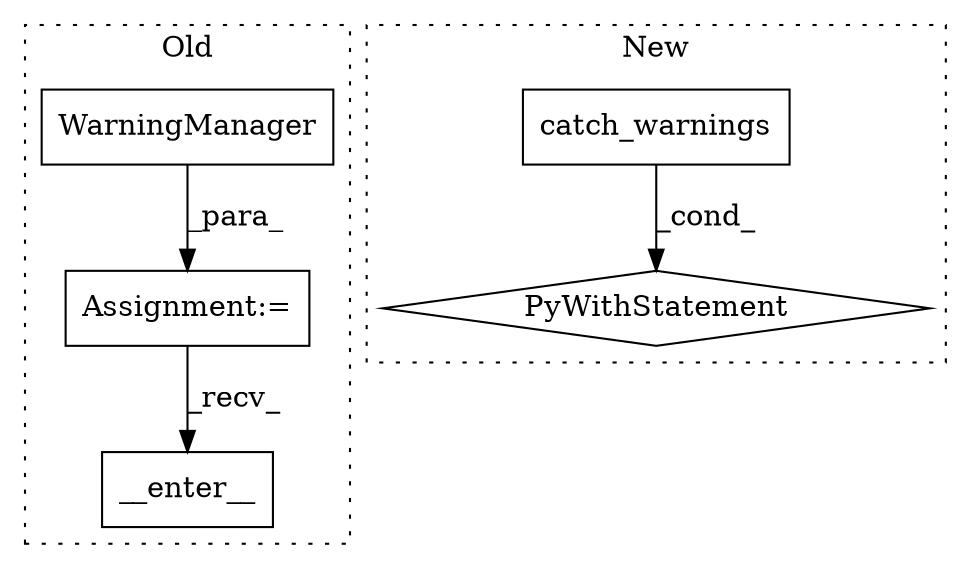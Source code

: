 digraph G {
subgraph cluster0 {
1 [label="WarningManager" a="32" s="20497" l="16" shape="box"];
3 [label="__enter__" a="32" s="20528" l="11" shape="box"];
4 [label="Assignment:=" a="7" s="20496" l="1" shape="box"];
label = "Old";
style="dotted";
}
subgraph cluster1 {
2 [label="PyWithStatement" a="104" s="20195,20230" l="10,2" shape="diamond"];
5 [label="catch_warnings" a="32" s="20214" l="16" shape="box"];
label = "New";
style="dotted";
}
1 -> 4 [label="_para_"];
4 -> 3 [label="_recv_"];
5 -> 2 [label="_cond_"];
}